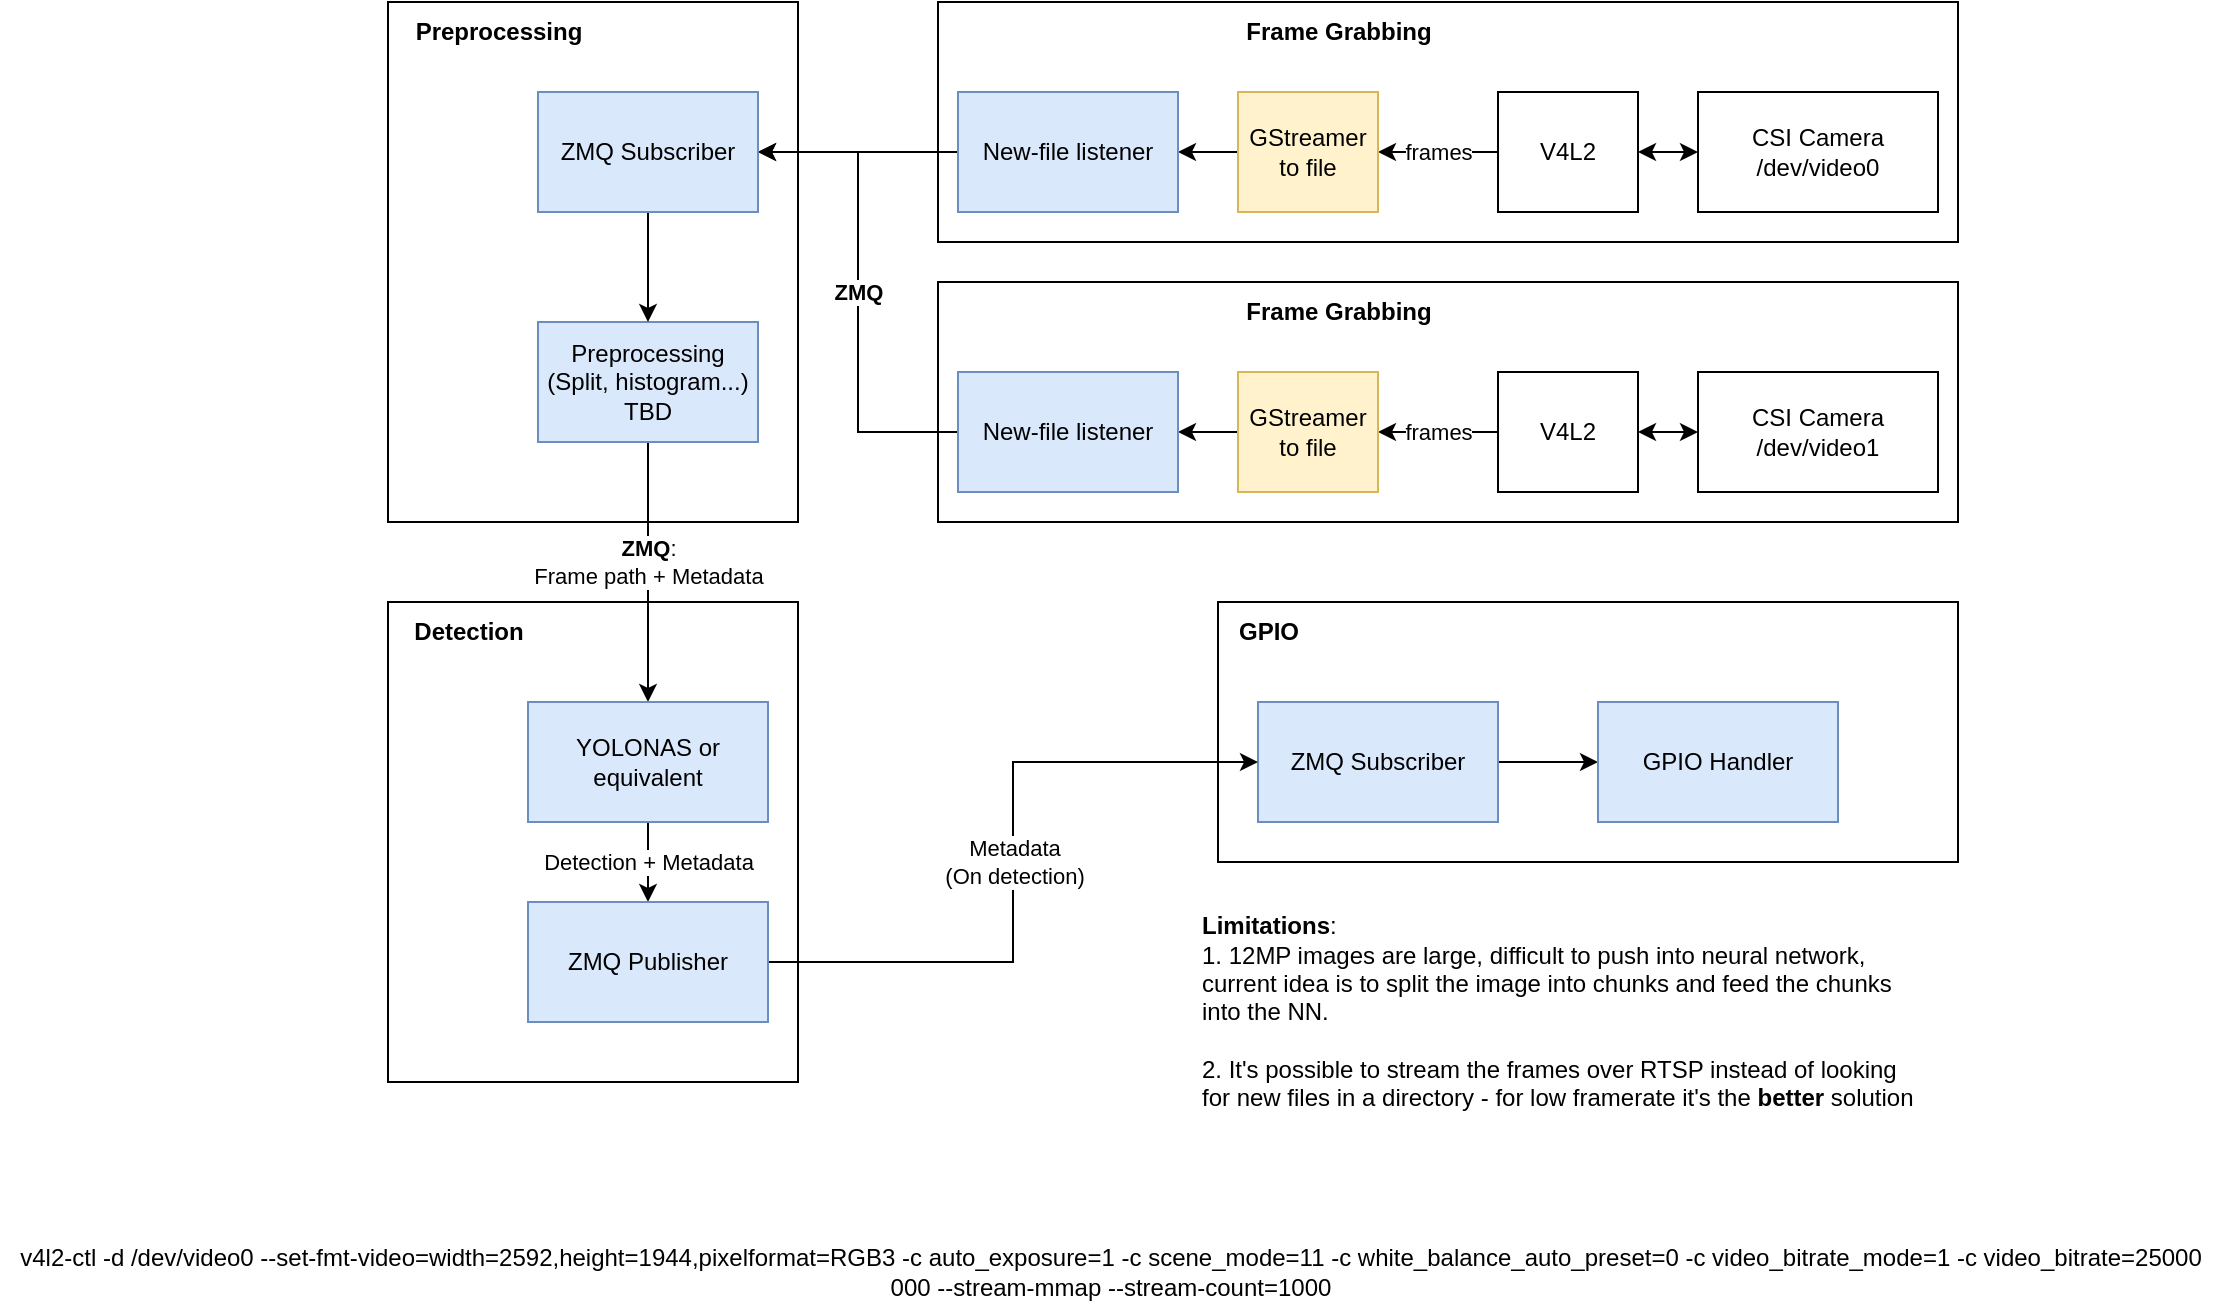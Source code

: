 <mxfile version="22.0.4" type="device">
  <diagram name="Page-1" id="-3RA74XSyBLGnwEmJgR_">
    <mxGraphModel dx="2284" dy="758" grid="1" gridSize="10" guides="1" tooltips="1" connect="1" arrows="1" fold="1" page="1" pageScale="1" pageWidth="850" pageHeight="1100" math="0" shadow="0">
      <root>
        <mxCell id="0" />
        <mxCell id="1" parent="0" />
        <mxCell id="nrCFW6QNQg-WlauPwQMk-79" value="" style="rounded=0;whiteSpace=wrap;html=1;" parent="1" vertex="1">
          <mxGeometry x="55" y="680" width="205" height="240" as="geometry" />
        </mxCell>
        <mxCell id="nrCFW6QNQg-WlauPwQMk-49" value="" style="rounded=0;whiteSpace=wrap;html=1;" parent="1" vertex="1">
          <mxGeometry x="55" y="380" width="205" height="260" as="geometry" />
        </mxCell>
        <mxCell id="nrCFW6QNQg-WlauPwQMk-8" value="" style="rounded=0;whiteSpace=wrap;html=1;" parent="1" vertex="1">
          <mxGeometry x="330" y="380" width="510" height="120" as="geometry" />
        </mxCell>
        <mxCell id="nrCFW6QNQg-WlauPwQMk-14" value="frames" style="edgeStyle=orthogonalEdgeStyle;rounded=0;orthogonalLoop=1;jettySize=auto;html=1;exitX=0;exitY=0.5;exitDx=0;exitDy=0;entryX=1;entryY=0.5;entryDx=0;entryDy=0;" parent="1" source="nrCFW6QNQg-WlauPwQMk-1" target="nrCFW6QNQg-WlauPwQMk-13" edge="1">
          <mxGeometry relative="1" as="geometry" />
        </mxCell>
        <mxCell id="nrCFW6QNQg-WlauPwQMk-18" style="edgeStyle=orthogonalEdgeStyle;rounded=0;orthogonalLoop=1;jettySize=auto;html=1;exitX=1;exitY=0.5;exitDx=0;exitDy=0;entryX=0;entryY=0.5;entryDx=0;entryDy=0;startArrow=classic;startFill=1;" parent="1" source="nrCFW6QNQg-WlauPwQMk-1" target="nrCFW6QNQg-WlauPwQMk-3" edge="1">
          <mxGeometry relative="1" as="geometry" />
        </mxCell>
        <mxCell id="nrCFW6QNQg-WlauPwQMk-1" value="V4L2" style="rounded=0;whiteSpace=wrap;html=1;" parent="1" vertex="1">
          <mxGeometry x="610" y="425" width="70" height="60" as="geometry" />
        </mxCell>
        <mxCell id="nrCFW6QNQg-WlauPwQMk-3" value="CSI Camera&lt;br&gt;/dev/video0" style="rounded=0;whiteSpace=wrap;html=1;" parent="1" vertex="1">
          <mxGeometry x="710" y="425" width="120" height="60" as="geometry" />
        </mxCell>
        <mxCell id="nrCFW6QNQg-WlauPwQMk-12" value="Frame Grabbing" style="text;html=1;align=center;verticalAlign=middle;resizable=0;points=[];autosize=1;strokeColor=none;fillColor=none;fontStyle=1" parent="1" vertex="1">
          <mxGeometry x="470" y="380" width="120" height="30" as="geometry" />
        </mxCell>
        <mxCell id="nrCFW6QNQg-WlauPwQMk-72" style="edgeStyle=orthogonalEdgeStyle;rounded=0;orthogonalLoop=1;jettySize=auto;html=1;exitX=0;exitY=0.5;exitDx=0;exitDy=0;entryX=1;entryY=0.5;entryDx=0;entryDy=0;" parent="1" source="nrCFW6QNQg-WlauPwQMk-13" target="nrCFW6QNQg-WlauPwQMk-52" edge="1">
          <mxGeometry relative="1" as="geometry" />
        </mxCell>
        <mxCell id="nrCFW6QNQg-WlauPwQMk-13" value="GStreamer&lt;br&gt;to file" style="rounded=0;whiteSpace=wrap;html=1;fillColor=#fff2cc;strokeColor=#d6b656;" parent="1" vertex="1">
          <mxGeometry x="480" y="425" width="70" height="60" as="geometry" />
        </mxCell>
        <mxCell id="HyElG7Ep8uj7owhj_Jt4-11" style="edgeStyle=orthogonalEdgeStyle;rounded=0;orthogonalLoop=1;jettySize=auto;html=1;exitX=0;exitY=0.5;exitDx=0;exitDy=0;entryX=1;entryY=0.5;entryDx=0;entryDy=0;" edge="1" parent="1" source="nrCFW6QNQg-WlauPwQMk-52" target="HyElG7Ep8uj7owhj_Jt4-10">
          <mxGeometry relative="1" as="geometry" />
        </mxCell>
        <mxCell id="nrCFW6QNQg-WlauPwQMk-52" value="New-file listener" style="rounded=0;whiteSpace=wrap;html=1;fillColor=#dae8fc;strokeColor=#6c8ebf;" parent="1" vertex="1">
          <mxGeometry x="340" y="425" width="110" height="60" as="geometry" />
        </mxCell>
        <mxCell id="nrCFW6QNQg-WlauPwQMk-86" value="&lt;b&gt;ZMQ&lt;/b&gt;:&lt;br&gt;Frame path + Metadata" style="edgeStyle=orthogonalEdgeStyle;rounded=0;orthogonalLoop=1;jettySize=auto;html=1;exitX=0.5;exitY=1;exitDx=0;exitDy=0;entryX=0.5;entryY=0;entryDx=0;entryDy=0;" parent="1" source="nrCFW6QNQg-WlauPwQMk-70" target="nrCFW6QNQg-WlauPwQMk-83" edge="1">
          <mxGeometry x="-0.077" relative="1" as="geometry">
            <mxPoint as="offset" />
          </mxGeometry>
        </mxCell>
        <mxCell id="nrCFW6QNQg-WlauPwQMk-70" value="Preprocessing (Split, histogram...)&lt;br&gt;TBD" style="rounded=0;whiteSpace=wrap;html=1;fillColor=#dae8fc;strokeColor=#6c8ebf;" parent="1" vertex="1">
          <mxGeometry x="130" y="540" width="110" height="60" as="geometry" />
        </mxCell>
        <mxCell id="nrCFW6QNQg-WlauPwQMk-71" value="Preprocessing" style="text;html=1;align=center;verticalAlign=middle;resizable=0;points=[];autosize=1;strokeColor=none;fillColor=none;fontStyle=1" parent="1" vertex="1">
          <mxGeometry x="55" y="380" width="110" height="30" as="geometry" />
        </mxCell>
        <mxCell id="nrCFW6QNQg-WlauPwQMk-80" value="Detection" style="text;html=1;align=center;verticalAlign=middle;resizable=0;points=[];autosize=1;strokeColor=none;fillColor=none;fontStyle=1" parent="1" vertex="1">
          <mxGeometry x="55" y="680" width="80" height="30" as="geometry" />
        </mxCell>
        <mxCell id="nrCFW6QNQg-WlauPwQMk-89" value="Detection + Metadata" style="edgeStyle=orthogonalEdgeStyle;rounded=0;orthogonalLoop=1;jettySize=auto;html=1;exitX=0.5;exitY=1;exitDx=0;exitDy=0;entryX=0.5;entryY=0;entryDx=0;entryDy=0;" parent="1" source="nrCFW6QNQg-WlauPwQMk-83" target="nrCFW6QNQg-WlauPwQMk-88" edge="1">
          <mxGeometry relative="1" as="geometry" />
        </mxCell>
        <mxCell id="nrCFW6QNQg-WlauPwQMk-83" value="YOLONAS or equivalent" style="rounded=0;whiteSpace=wrap;html=1;fillColor=#dae8fc;strokeColor=#6c8ebf;" parent="1" vertex="1">
          <mxGeometry x="125" y="730" width="120" height="60" as="geometry" />
        </mxCell>
        <mxCell id="nrCFW6QNQg-WlauPwQMk-85" value="" style="rounded=0;whiteSpace=wrap;html=1;" parent="1" vertex="1">
          <mxGeometry x="470" y="680" width="370" height="130" as="geometry" />
        </mxCell>
        <mxCell id="nrCFW6QNQg-WlauPwQMk-93" style="edgeStyle=orthogonalEdgeStyle;rounded=0;orthogonalLoop=1;jettySize=auto;html=1;exitX=1;exitY=0.5;exitDx=0;exitDy=0;entryX=0;entryY=0.5;entryDx=0;entryDy=0;" parent="1" source="nrCFW6QNQg-WlauPwQMk-87" target="nrCFW6QNQg-WlauPwQMk-92" edge="1">
          <mxGeometry relative="1" as="geometry" />
        </mxCell>
        <mxCell id="nrCFW6QNQg-WlauPwQMk-87" value="ZMQ Subscriber" style="rounded=0;whiteSpace=wrap;html=1;fillColor=#dae8fc;strokeColor=#6c8ebf;" parent="1" vertex="1">
          <mxGeometry x="490" y="730" width="120" height="60" as="geometry" />
        </mxCell>
        <mxCell id="nrCFW6QNQg-WlauPwQMk-91" value="Metadata&lt;br&gt;(On detection)" style="edgeStyle=orthogonalEdgeStyle;rounded=0;orthogonalLoop=1;jettySize=auto;html=1;exitX=1;exitY=0.5;exitDx=0;exitDy=0;entryX=0;entryY=0.5;entryDx=0;entryDy=0;" parent="1" source="nrCFW6QNQg-WlauPwQMk-88" target="nrCFW6QNQg-WlauPwQMk-87" edge="1">
          <mxGeometry relative="1" as="geometry" />
        </mxCell>
        <mxCell id="nrCFW6QNQg-WlauPwQMk-88" value="ZMQ Publisher" style="rounded=0;whiteSpace=wrap;html=1;fillColor=#dae8fc;strokeColor=#6c8ebf;" parent="1" vertex="1">
          <mxGeometry x="125" y="830" width="120" height="60" as="geometry" />
        </mxCell>
        <mxCell id="nrCFW6QNQg-WlauPwQMk-90" value="GPIO" style="text;html=1;align=center;verticalAlign=middle;resizable=0;points=[];autosize=1;strokeColor=none;fillColor=none;fontStyle=1" parent="1" vertex="1">
          <mxGeometry x="470" y="680" width="50" height="30" as="geometry" />
        </mxCell>
        <mxCell id="nrCFW6QNQg-WlauPwQMk-92" value="GPIO Handler" style="rounded=0;whiteSpace=wrap;html=1;fillColor=#dae8fc;strokeColor=#6c8ebf;" parent="1" vertex="1">
          <mxGeometry x="660" y="730" width="120" height="60" as="geometry" />
        </mxCell>
        <mxCell id="nrCFW6QNQg-WlauPwQMk-94" value="&lt;b&gt;Limitations&lt;/b&gt;:&lt;br&gt;1. 12MP images are large, difficult to push into neural network,&lt;br&gt;current idea is to split the image into chunks and feed the chunks&lt;br&gt;into the NN.&lt;br&gt;&lt;br&gt;2. It&#39;s possible to stream the frames over RTSP instead of looking&lt;br&gt;for new files in a directory - for low framerate it&#39;s the &lt;b&gt;better &lt;/b&gt;solution" style="text;html=1;align=left;verticalAlign=middle;resizable=0;points=[];autosize=1;strokeColor=none;fillColor=none;" parent="1" vertex="1">
          <mxGeometry x="460" y="830" width="380" height="110" as="geometry" />
        </mxCell>
        <mxCell id="nrCFW6QNQg-WlauPwQMk-95" value="&lt;div&gt;v4l2-ctl -d /dev/video0 --set-fmt-video=width=2592,height=1944,pixelformat=RGB3 -c auto_exposure=1 -c scene_mode=11 -c white_balance_auto_preset=0 -c video_bitrate_mode=1 -c video_bitrate=25000&lt;/div&gt;&lt;div&gt;000 --stream-mmap --stream-count=1000&lt;/div&gt;" style="text;html=1;align=center;verticalAlign=middle;resizable=0;points=[];autosize=1;strokeColor=none;fillColor=none;" parent="1" vertex="1">
          <mxGeometry x="-139" y="994" width="1109" height="41" as="geometry" />
        </mxCell>
        <mxCell id="HyElG7Ep8uj7owhj_Jt4-1" value="" style="rounded=0;whiteSpace=wrap;html=1;" vertex="1" parent="1">
          <mxGeometry x="330" y="520" width="510" height="120" as="geometry" />
        </mxCell>
        <mxCell id="HyElG7Ep8uj7owhj_Jt4-2" value="frames" style="edgeStyle=orthogonalEdgeStyle;rounded=0;orthogonalLoop=1;jettySize=auto;html=1;exitX=0;exitY=0.5;exitDx=0;exitDy=0;entryX=1;entryY=0.5;entryDx=0;entryDy=0;" edge="1" parent="1" source="HyElG7Ep8uj7owhj_Jt4-4" target="HyElG7Ep8uj7owhj_Jt4-8">
          <mxGeometry relative="1" as="geometry" />
        </mxCell>
        <mxCell id="HyElG7Ep8uj7owhj_Jt4-3" style="edgeStyle=orthogonalEdgeStyle;rounded=0;orthogonalLoop=1;jettySize=auto;html=1;exitX=1;exitY=0.5;exitDx=0;exitDy=0;entryX=0;entryY=0.5;entryDx=0;entryDy=0;startArrow=classic;startFill=1;" edge="1" parent="1" source="HyElG7Ep8uj7owhj_Jt4-4" target="HyElG7Ep8uj7owhj_Jt4-5">
          <mxGeometry relative="1" as="geometry" />
        </mxCell>
        <mxCell id="HyElG7Ep8uj7owhj_Jt4-4" value="V4L2" style="rounded=0;whiteSpace=wrap;html=1;" vertex="1" parent="1">
          <mxGeometry x="610" y="565" width="70" height="60" as="geometry" />
        </mxCell>
        <mxCell id="HyElG7Ep8uj7owhj_Jt4-5" value="CSI Camera&lt;br&gt;/dev/video1" style="rounded=0;whiteSpace=wrap;html=1;" vertex="1" parent="1">
          <mxGeometry x="710" y="565" width="120" height="60" as="geometry" />
        </mxCell>
        <mxCell id="HyElG7Ep8uj7owhj_Jt4-6" value="Frame Grabbing" style="text;html=1;align=center;verticalAlign=middle;resizable=0;points=[];autosize=1;strokeColor=none;fillColor=none;fontStyle=1" vertex="1" parent="1">
          <mxGeometry x="470" y="520" width="120" height="30" as="geometry" />
        </mxCell>
        <mxCell id="HyElG7Ep8uj7owhj_Jt4-7" style="edgeStyle=orthogonalEdgeStyle;rounded=0;orthogonalLoop=1;jettySize=auto;html=1;exitX=0;exitY=0.5;exitDx=0;exitDy=0;entryX=1;entryY=0.5;entryDx=0;entryDy=0;" edge="1" parent="1" source="HyElG7Ep8uj7owhj_Jt4-8" target="HyElG7Ep8uj7owhj_Jt4-9">
          <mxGeometry relative="1" as="geometry" />
        </mxCell>
        <mxCell id="HyElG7Ep8uj7owhj_Jt4-8" value="GStreamer&lt;br&gt;to file" style="rounded=0;whiteSpace=wrap;html=1;fillColor=#fff2cc;strokeColor=#d6b656;" vertex="1" parent="1">
          <mxGeometry x="480" y="565" width="70" height="60" as="geometry" />
        </mxCell>
        <mxCell id="HyElG7Ep8uj7owhj_Jt4-13" value="ZMQ" style="edgeStyle=orthogonalEdgeStyle;rounded=0;orthogonalLoop=1;jettySize=auto;html=1;exitX=0;exitY=0.5;exitDx=0;exitDy=0;entryX=1;entryY=0.5;entryDx=0;entryDy=0;fontStyle=1" edge="1" parent="1" source="HyElG7Ep8uj7owhj_Jt4-9" target="HyElG7Ep8uj7owhj_Jt4-10">
          <mxGeometry relative="1" as="geometry" />
        </mxCell>
        <mxCell id="HyElG7Ep8uj7owhj_Jt4-9" value="New-file listener" style="rounded=0;whiteSpace=wrap;html=1;fillColor=#dae8fc;strokeColor=#6c8ebf;" vertex="1" parent="1">
          <mxGeometry x="340" y="565" width="110" height="60" as="geometry" />
        </mxCell>
        <mxCell id="HyElG7Ep8uj7owhj_Jt4-14" style="edgeStyle=orthogonalEdgeStyle;rounded=0;orthogonalLoop=1;jettySize=auto;html=1;exitX=0.5;exitY=1;exitDx=0;exitDy=0;entryX=0.5;entryY=0;entryDx=0;entryDy=0;" edge="1" parent="1" source="HyElG7Ep8uj7owhj_Jt4-10" target="nrCFW6QNQg-WlauPwQMk-70">
          <mxGeometry relative="1" as="geometry" />
        </mxCell>
        <mxCell id="HyElG7Ep8uj7owhj_Jt4-10" value="ZMQ Subscriber" style="rounded=0;whiteSpace=wrap;html=1;fillColor=#dae8fc;strokeColor=#6c8ebf;" vertex="1" parent="1">
          <mxGeometry x="130" y="425" width="110" height="60" as="geometry" />
        </mxCell>
      </root>
    </mxGraphModel>
  </diagram>
</mxfile>
